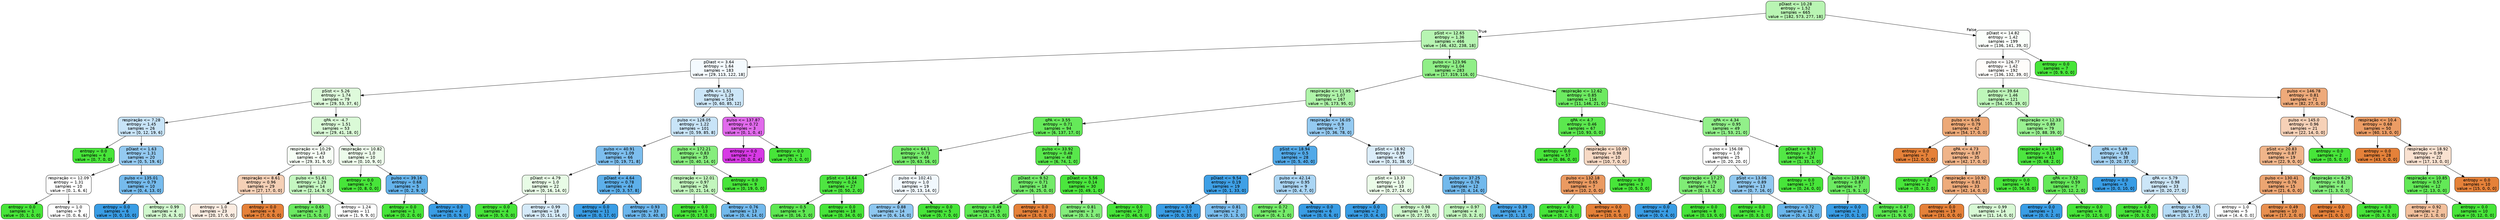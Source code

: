digraph Tree {
node [shape=box, style="filled, rounded", color="black", fontname="helvetica"] ;
edge [fontname="helvetica"] ;
0 [label="pDiast <= 10.28\nentropy = 1.52\nsamples = 665\nvalue = [182, 573, 277, 18]", fillcolor="#b9f5b3"] ;
1 [label="pSist <= 12.65\nentropy = 1.36\nsamples = 466\nvalue = [46, 432, 238, 18]", fillcolor="#b7f5b2"] ;
0 -> 1 [labeldistance=2.5, labelangle=45, headlabel="True"] ;
2 [label="pDiast <= 3.64\nentropy = 1.64\nsamples = 183\nvalue = [29, 113, 122, 18]", fillcolor="#f4fafe"] ;
1 -> 2 ;
3 [label="pSist <= 5.26\nentropy = 1.74\nsamples = 79\nvalue = [29, 53, 37, 6]", fillcolor="#defadb"] ;
2 -> 3 ;
4 [label="respiração <= 7.28\nentropy = 1.45\nsamples = 26\nvalue = [0, 12, 19, 6]", fillcolor="#c8e4f8"] ;
3 -> 4 ;
5 [label="entropy = 0.0\nsamples = 6\nvalue = [0, 7, 0, 0]", fillcolor="#47e539"] ;
4 -> 5 ;
6 [label="pDiast <= 1.63\nentropy = 1.31\nsamples = 20\nvalue = [0, 5, 19, 6]", fillcolor="#94caf1"] ;
4 -> 6 ;
7 [label="respiração <= 12.09\nentropy = 1.31\nsamples = 10\nvalue = [0, 1, 6, 6]", fillcolor="#ffffff"] ;
6 -> 7 ;
8 [label="entropy = 0.0\nsamples = 1\nvalue = [0, 1, 0, 0]", fillcolor="#47e539"] ;
7 -> 8 ;
9 [label="entropy = 1.0\nsamples = 9\nvalue = [0, 0, 6, 6]", fillcolor="#ffffff"] ;
7 -> 9 ;
10 [label="pulso <= 135.01\nentropy = 0.79\nsamples = 10\nvalue = [0, 4, 13, 0]", fillcolor="#76bbed"] ;
6 -> 10 ;
11 [label="entropy = 0.0\nsamples = 6\nvalue = [0, 0, 10, 0]", fillcolor="#399de5"] ;
10 -> 11 ;
12 [label="entropy = 0.99\nsamples = 4\nvalue = [0, 4, 3, 0]", fillcolor="#d1f8ce"] ;
10 -> 12 ;
13 [label="qPA <= -4.7\nentropy = 1.51\nsamples = 53\nvalue = [29, 41, 18, 0]", fillcolor="#dafad7"] ;
3 -> 13 ;
14 [label="respiração <= 10.29\nentropy = 1.43\nsamples = 43\nvalue = [29, 31, 9, 0]", fillcolor="#f6fef5"] ;
13 -> 14 ;
15 [label="respiração <= 8.61\nentropy = 0.96\nsamples = 29\nvalue = [27, 17, 0, 0]", fillcolor="#f5d0b6"] ;
14 -> 15 ;
16 [label="entropy = 1.0\nsamples = 23\nvalue = [20, 17, 0, 0]", fillcolor="#fbece1"] ;
15 -> 16 ;
17 [label="entropy = 0.0\nsamples = 6\nvalue = [7, 0, 0, 0]", fillcolor="#e58139"] ;
15 -> 17 ;
18 [label="pulso <= 51.61\nentropy = 1.29\nsamples = 14\nvalue = [2, 14, 9, 0]", fillcolor="#c5f7c1"] ;
14 -> 18 ;
19 [label="entropy = 0.65\nsamples = 3\nvalue = [1, 5, 0, 0]", fillcolor="#6cea61"] ;
18 -> 19 ;
20 [label="entropy = 1.24\nsamples = 11\nvalue = [1, 9, 9, 0]", fillcolor="#ffffff"] ;
18 -> 20 ;
21 [label="respiração <= 10.82\nentropy = 1.0\nsamples = 10\nvalue = [0, 10, 9, 0]", fillcolor="#edfceb"] ;
13 -> 21 ;
22 [label="entropy = 0.0\nsamples = 5\nvalue = [0, 8, 0, 0]", fillcolor="#47e539"] ;
21 -> 22 ;
23 [label="pulso <= 39.16\nentropy = 0.68\nsamples = 5\nvalue = [0, 2, 9, 0]", fillcolor="#65b3eb"] ;
21 -> 23 ;
24 [label="entropy = 0.0\nsamples = 1\nvalue = [0, 2, 0, 0]", fillcolor="#47e539"] ;
23 -> 24 ;
25 [label="entropy = 0.0\nsamples = 4\nvalue = [0, 0, 9, 0]", fillcolor="#399de5"] ;
23 -> 25 ;
26 [label="qPA <= 1.51\nentropy = 1.29\nsamples = 104\nvalue = [0, 60, 85, 12]", fillcolor="#cce6f8"] ;
2 -> 26 ;
27 [label="pulso <= 128.05\nentropy = 1.22\nsamples = 101\nvalue = [0, 59, 85, 8]", fillcolor="#c8e4f8"] ;
26 -> 27 ;
28 [label="pulso <= 40.91\nentropy = 1.09\nsamples = 66\nvalue = [0, 19, 71, 8]", fillcolor="#7dbeee"] ;
27 -> 28 ;
29 [label="pDiast <= 4.79\nentropy = 1.0\nsamples = 22\nvalue = [0, 16, 14, 0]", fillcolor="#e8fce6"] ;
28 -> 29 ;
30 [label="entropy = 0.0\nsamples = 4\nvalue = [0, 5, 0, 0]", fillcolor="#47e539"] ;
29 -> 30 ;
31 [label="entropy = 0.99\nsamples = 18\nvalue = [0, 11, 14, 0]", fillcolor="#d5eaf9"] ;
29 -> 31 ;
32 [label="pDiast <= 4.64\nentropy = 0.78\nsamples = 44\nvalue = [0, 3, 57, 8]", fillcolor="#5dafea"] ;
28 -> 32 ;
33 [label="entropy = 0.0\nsamples = 11\nvalue = [0, 0, 17, 0]", fillcolor="#399de5"] ;
32 -> 33 ;
34 [label="entropy = 0.93\nsamples = 33\nvalue = [0, 3, 40, 8]", fillcolor="#6cb6ec"] ;
32 -> 34 ;
35 [label="pulso <= 172.21\nentropy = 0.83\nsamples = 35\nvalue = [0, 40, 14, 0]", fillcolor="#87ee7e"] ;
27 -> 35 ;
36 [label="respiração <= 12.01\nentropy = 0.97\nsamples = 26\nvalue = [0, 21, 14, 0]", fillcolor="#c2f6bd"] ;
35 -> 36 ;
37 [label="entropy = 0.0\nsamples = 13\nvalue = [0, 17, 0, 0]", fillcolor="#47e539"] ;
36 -> 37 ;
38 [label="entropy = 0.76\nsamples = 13\nvalue = [0, 4, 14, 0]", fillcolor="#72b9ec"] ;
36 -> 38 ;
39 [label="entropy = 0.0\nsamples = 9\nvalue = [0, 19, 0, 0]", fillcolor="#47e539"] ;
35 -> 39 ;
40 [label="pulso <= 137.87\nentropy = 0.72\nsamples = 3\nvalue = [0, 1, 0, 4]", fillcolor="#e16aec"] ;
26 -> 40 ;
41 [label="entropy = 0.0\nsamples = 2\nvalue = [0, 0, 0, 4]", fillcolor="#d739e5"] ;
40 -> 41 ;
42 [label="entropy = 0.0\nsamples = 1\nvalue = [0, 1, 0, 0]", fillcolor="#47e539"] ;
40 -> 42 ;
43 [label="pulso <= 123.96\nentropy = 1.04\nsamples = 283\nvalue = [17, 319, 116, 0]", fillcolor="#90ef87"] ;
1 -> 43 ;
44 [label="respiração <= 11.95\nentropy = 1.07\nsamples = 167\nvalue = [6, 173, 95, 0]", fillcolor="#aff4a9"] ;
43 -> 44 ;
45 [label="qPA <= 3.55\nentropy = 0.71\nsamples = 94\nvalue = [6, 137, 17, 0]", fillcolor="#65e959"] ;
44 -> 45 ;
46 [label="pulso <= 64.1\nentropy = 0.73\nsamples = 46\nvalue = [0, 63, 16, 0]", fillcolor="#76ec6b"] ;
45 -> 46 ;
47 [label="pSist <= 14.64\nentropy = 0.24\nsamples = 27\nvalue = [0, 50, 2, 0]", fillcolor="#4ee641"] ;
46 -> 47 ;
48 [label="entropy = 0.5\nsamples = 9\nvalue = [0, 16, 2, 0]", fillcolor="#5ee852"] ;
47 -> 48 ;
49 [label="entropy = 0.0\nsamples = 18\nvalue = [0, 34, 0, 0]", fillcolor="#47e539"] ;
47 -> 49 ;
50 [label="pulso <= 102.41\nentropy = 1.0\nsamples = 19\nvalue = [0, 13, 14, 0]", fillcolor="#f1f8fd"] ;
46 -> 50 ;
51 [label="entropy = 0.88\nsamples = 14\nvalue = [0, 6, 14, 0]", fillcolor="#8ec7f0"] ;
50 -> 51 ;
52 [label="entropy = 0.0\nsamples = 5\nvalue = [0, 7, 0, 0]", fillcolor="#47e539"] ;
50 -> 52 ;
53 [label="pulso <= 33.92\nentropy = 0.48\nsamples = 48\nvalue = [6, 74, 1, 0]", fillcolor="#58e74b"] ;
45 -> 53 ;
54 [label="pDiast <= 9.52\nentropy = 0.71\nsamples = 18\nvalue = [6, 25, 0, 0]", fillcolor="#73eb69"] ;
53 -> 54 ;
55 [label="entropy = 0.49\nsamples = 15\nvalue = [3, 25, 0, 0]", fillcolor="#5de851"] ;
54 -> 55 ;
56 [label="entropy = 0.0\nsamples = 3\nvalue = [3, 0, 0, 0]", fillcolor="#e58139"] ;
54 -> 56 ;
57 [label="pDiast <= 5.56\nentropy = 0.14\nsamples = 30\nvalue = [0, 49, 1, 0]", fillcolor="#4be63d"] ;
53 -> 57 ;
58 [label="entropy = 0.81\nsamples = 3\nvalue = [0, 3, 1, 0]", fillcolor="#84ee7b"] ;
57 -> 58 ;
59 [label="entropy = 0.0\nsamples = 27\nvalue = [0, 46, 0, 0]", fillcolor="#47e539"] ;
57 -> 59 ;
60 [label="respiração <= 16.05\nentropy = 0.9\nsamples = 73\nvalue = [0, 36, 78, 0]", fillcolor="#94caf1"] ;
44 -> 60 ;
61 [label="pSist <= 18.94\nentropy = 0.5\nsamples = 28\nvalue = [0, 5, 40, 0]", fillcolor="#52a9e8"] ;
60 -> 61 ;
62 [label="pDiast <= 9.54\nentropy = 0.19\nsamples = 19\nvalue = [0, 1, 33, 0]", fillcolor="#3fa0e6"] ;
61 -> 62 ;
63 [label="entropy = 0.0\nsamples = 17\nvalue = [0, 0, 30, 0]", fillcolor="#399de5"] ;
62 -> 63 ;
64 [label="entropy = 0.81\nsamples = 2\nvalue = [0, 1, 3, 0]", fillcolor="#7bbeee"] ;
62 -> 64 ;
65 [label="pulso <= 42.14\nentropy = 0.95\nsamples = 9\nvalue = [0, 4, 7, 0]", fillcolor="#aad5f4"] ;
61 -> 65 ;
66 [label="entropy = 0.72\nsamples = 3\nvalue = [0, 4, 1, 0]", fillcolor="#75ec6a"] ;
65 -> 66 ;
67 [label="entropy = 0.0\nsamples = 6\nvalue = [0, 0, 6, 0]", fillcolor="#399de5"] ;
65 -> 67 ;
68 [label="pSist <= 18.92\nentropy = 0.99\nsamples = 45\nvalue = [0, 31, 38, 0]", fillcolor="#dbedfa"] ;
60 -> 68 ;
69 [label="pSist <= 13.33\nentropy = 1.0\nsamples = 33\nvalue = [0, 27, 24, 0]", fillcolor="#ebfce9"] ;
68 -> 69 ;
70 [label="entropy = 0.0\nsamples = 2\nvalue = [0, 0, 4, 0]", fillcolor="#399de5"] ;
69 -> 70 ;
71 [label="entropy = 0.98\nsamples = 31\nvalue = [0, 27, 20, 0]", fillcolor="#cff8cc"] ;
69 -> 71 ;
72 [label="pulso <= 37.25\nentropy = 0.76\nsamples = 12\nvalue = [0, 4, 14, 0]", fillcolor="#72b9ec"] ;
68 -> 72 ;
73 [label="entropy = 0.97\nsamples = 4\nvalue = [0, 3, 2, 0]", fillcolor="#c2f6bd"] ;
72 -> 73 ;
74 [label="entropy = 0.39\nsamples = 8\nvalue = [0, 1, 12, 0]", fillcolor="#49a5e7"] ;
72 -> 74 ;
75 [label="respiração <= 12.62\nentropy = 0.85\nsamples = 116\nvalue = [11, 146, 21, 0]", fillcolor="#6dea61"] ;
43 -> 75 ;
76 [label="qPA <= 4.7\nentropy = 0.46\nsamples = 67\nvalue = [10, 93, 0, 0]", fillcolor="#5be84e"] ;
75 -> 76 ;
77 [label="entropy = 0.0\nsamples = 57\nvalue = [0, 86, 0, 0]", fillcolor="#47e539"] ;
76 -> 77 ;
78 [label="respiração <= 10.09\nentropy = 0.98\nsamples = 10\nvalue = [10, 7, 0, 0]", fillcolor="#f7d9c4"] ;
76 -> 78 ;
79 [label="pulso <= 132.18\nentropy = 0.65\nsamples = 7\nvalue = [10, 2, 0, 0]", fillcolor="#ea9a61"] ;
78 -> 79 ;
80 [label="entropy = 0.0\nsamples = 1\nvalue = [0, 2, 0, 0]", fillcolor="#47e539"] ;
79 -> 80 ;
81 [label="entropy = 0.0\nsamples = 6\nvalue = [10, 0, 0, 0]", fillcolor="#e58139"] ;
79 -> 81 ;
82 [label="entropy = 0.0\nsamples = 3\nvalue = [0, 5, 0, 0]", fillcolor="#47e539"] ;
78 -> 82 ;
83 [label="qPA <= 4.34\nentropy = 0.95\nsamples = 49\nvalue = [1, 53, 21, 0]", fillcolor="#92f08a"] ;
75 -> 83 ;
84 [label="pulso <= 156.08\nentropy = 1.0\nsamples = 25\nvalue = [0, 20, 20, 0]", fillcolor="#ffffff"] ;
83 -> 84 ;
85 [label="respiração <= 17.27\nentropy = 0.79\nsamples = 12\nvalue = [0, 13, 4, 0]", fillcolor="#80ed76"] ;
84 -> 85 ;
86 [label="entropy = 0.0\nsamples = 4\nvalue = [0, 0, 4, 0]", fillcolor="#399de5"] ;
85 -> 86 ;
87 [label="entropy = 0.0\nsamples = 8\nvalue = [0, 13, 0, 0]", fillcolor="#47e539"] ;
85 -> 87 ;
88 [label="pSist <= 13.06\nentropy = 0.89\nsamples = 13\nvalue = [0, 7, 16, 0]", fillcolor="#90c8f0"] ;
84 -> 88 ;
89 [label="entropy = 0.0\nsamples = 1\nvalue = [0, 3, 0, 0]", fillcolor="#47e539"] ;
88 -> 89 ;
90 [label="entropy = 0.72\nsamples = 12\nvalue = [0, 4, 16, 0]", fillcolor="#6ab6ec"] ;
88 -> 90 ;
91 [label="pDiast <= 9.33\nentropy = 0.37\nsamples = 24\nvalue = [1, 33, 1, 0]", fillcolor="#52e745"] ;
83 -> 91 ;
92 [label="entropy = 0.0\nsamples = 17\nvalue = [0, 24, 0, 0]", fillcolor="#47e539"] ;
91 -> 92 ;
93 [label="pulso <= 128.08\nentropy = 0.87\nsamples = 7\nvalue = [1, 9, 1, 0]", fillcolor="#6cea61"] ;
91 -> 93 ;
94 [label="entropy = 0.0\nsamples = 1\nvalue = [0, 0, 1, 0]", fillcolor="#399de5"] ;
93 -> 94 ;
95 [label="entropy = 0.47\nsamples = 6\nvalue = [1, 9, 0, 0]", fillcolor="#5be84f"] ;
93 -> 95 ;
96 [label="pDiast <= 14.82\nentropy = 1.42\nsamples = 199\nvalue = [136, 141, 39, 0]", fillcolor="#fafefa"] ;
0 -> 96 [labeldistance=2.5, labelangle=-45, headlabel="False"] ;
97 [label="pulso <= 126.77\nentropy = 1.42\nsamples = 192\nvalue = [136, 132, 39, 0]", fillcolor="#fefcfa"] ;
96 -> 97 ;
98 [label="pulso <= 39.64\nentropy = 1.46\nsamples = 121\nvalue = [54, 105, 39, 0]", fillcolor="#bef6b9"] ;
97 -> 98 ;
99 [label="pulso <= 6.06\nentropy = 0.79\nsamples = 42\nvalue = [54, 17, 0, 0]", fillcolor="#eda977"] ;
98 -> 99 ;
100 [label="entropy = 0.0\nsamples = 7\nvalue = [12, 0, 0, 0]", fillcolor="#e58139"] ;
99 -> 100 ;
101 [label="qPA <= 4.73\nentropy = 0.87\nsamples = 35\nvalue = [42, 17, 0, 0]", fillcolor="#f0b489"] ;
99 -> 101 ;
102 [label="entropy = 0.0\nsamples = 2\nvalue = [0, 3, 0, 0]", fillcolor="#47e539"] ;
101 -> 102 ;
103 [label="respiração <= 10.92\nentropy = 0.81\nsamples = 33\nvalue = [42, 14, 0, 0]", fillcolor="#eeab7b"] ;
101 -> 103 ;
104 [label="entropy = 0.0\nsamples = 19\nvalue = [31, 0, 0, 0]", fillcolor="#e58139"] ;
103 -> 104 ;
105 [label="entropy = 0.99\nsamples = 14\nvalue = [11, 14, 0, 0]", fillcolor="#d8f9d5"] ;
103 -> 105 ;
106 [label="respiração <= 12.33\nentropy = 0.89\nsamples = 79\nvalue = [0, 88, 39, 0]", fillcolor="#99f191"] ;
98 -> 106 ;
107 [label="respiração <= 11.49\nentropy = 0.19\nsamples = 41\nvalue = [0, 68, 2, 0]", fillcolor="#4ce63f"] ;
106 -> 107 ;
108 [label="entropy = 0.0\nsamples = 34\nvalue = [0, 56, 0, 0]", fillcolor="#47e539"] ;
107 -> 108 ;
109 [label="qPA <= 7.52\nentropy = 0.59\nsamples = 7\nvalue = [0, 12, 2, 0]", fillcolor="#66e95a"] ;
107 -> 109 ;
110 [label="entropy = 0.0\nsamples = 1\nvalue = [0, 0, 2, 0]", fillcolor="#399de5"] ;
109 -> 110 ;
111 [label="entropy = 0.0\nsamples = 6\nvalue = [0, 12, 0, 0]", fillcolor="#47e539"] ;
109 -> 111 ;
112 [label="qPA <= 5.49\nentropy = 0.93\nsamples = 38\nvalue = [0, 20, 37, 0]", fillcolor="#a4d2f3"] ;
106 -> 112 ;
113 [label="entropy = 0.0\nsamples = 5\nvalue = [0, 0, 10, 0]", fillcolor="#399de5"] ;
112 -> 113 ;
114 [label="qPA <= 5.79\nentropy = 0.98\nsamples = 33\nvalue = [0, 20, 27, 0]", fillcolor="#cce6f8"] ;
112 -> 114 ;
115 [label="entropy = 0.0\nsamples = 2\nvalue = [0, 3, 0, 0]", fillcolor="#47e539"] ;
114 -> 115 ;
116 [label="entropy = 0.96\nsamples = 31\nvalue = [0, 17, 27, 0]", fillcolor="#b6dbf5"] ;
114 -> 116 ;
117 [label="pulso <= 146.78\nentropy = 0.81\nsamples = 71\nvalue = [82, 27, 0, 0]", fillcolor="#eeaa7a"] ;
97 -> 117 ;
118 [label="pulso <= 145.0\nentropy = 0.96\nsamples = 21\nvalue = [22, 14, 0, 0]", fillcolor="#f6d1b7"] ;
117 -> 118 ;
119 [label="pSist <= 20.83\nentropy = 0.87\nsamples = 19\nvalue = [22, 9, 0, 0]", fillcolor="#f0b58a"] ;
118 -> 119 ;
120 [label="pulso <= 130.41\nentropy = 0.76\nsamples = 15\nvalue = [21, 6, 0, 0]", fillcolor="#eca572"] ;
119 -> 120 ;
121 [label="entropy = 1.0\nsamples = 5\nvalue = [4, 4, 0, 0]", fillcolor="#ffffff"] ;
120 -> 121 ;
122 [label="entropy = 0.49\nsamples = 10\nvalue = [17, 2, 0, 0]", fillcolor="#e89050"] ;
120 -> 122 ;
123 [label="respiração <= 6.29\nentropy = 0.81\nsamples = 4\nvalue = [1, 3, 0, 0]", fillcolor="#84ee7b"] ;
119 -> 123 ;
124 [label="entropy = 0.0\nsamples = 1\nvalue = [1, 0, 0, 0]", fillcolor="#e58139"] ;
123 -> 124 ;
125 [label="entropy = 0.0\nsamples = 3\nvalue = [0, 3, 0, 0]", fillcolor="#47e539"] ;
123 -> 125 ;
126 [label="entropy = 0.0\nsamples = 2\nvalue = [0, 5, 0, 0]", fillcolor="#47e539"] ;
118 -> 126 ;
127 [label="respiração <= 10.4\nentropy = 0.68\nsamples = 50\nvalue = [60, 13, 0, 0]", fillcolor="#eb9c64"] ;
117 -> 127 ;
128 [label="entropy = 0.0\nsamples = 28\nvalue = [43, 0, 0, 0]", fillcolor="#e58139"] ;
127 -> 128 ;
129 [label="respiração <= 18.92\nentropy = 0.99\nsamples = 22\nvalue = [17, 13, 0, 0]", fillcolor="#f9e1d0"] ;
127 -> 129 ;
130 [label="respiração <= 10.85\nentropy = 0.57\nsamples = 12\nvalue = [2, 13, 0, 0]", fillcolor="#63e957"] ;
129 -> 130 ;
131 [label="entropy = 0.92\nsamples = 2\nvalue = [2, 1, 0, 0]", fillcolor="#f2c09c"] ;
130 -> 131 ;
132 [label="entropy = 0.0\nsamples = 10\nvalue = [0, 12, 0, 0]", fillcolor="#47e539"] ;
130 -> 132 ;
133 [label="entropy = 0.0\nsamples = 10\nvalue = [15, 0, 0, 0]", fillcolor="#e58139"] ;
129 -> 133 ;
134 [label="entropy = 0.0\nsamples = 7\nvalue = [0, 9, 0, 0]", fillcolor="#47e539"] ;
96 -> 134 ;
}